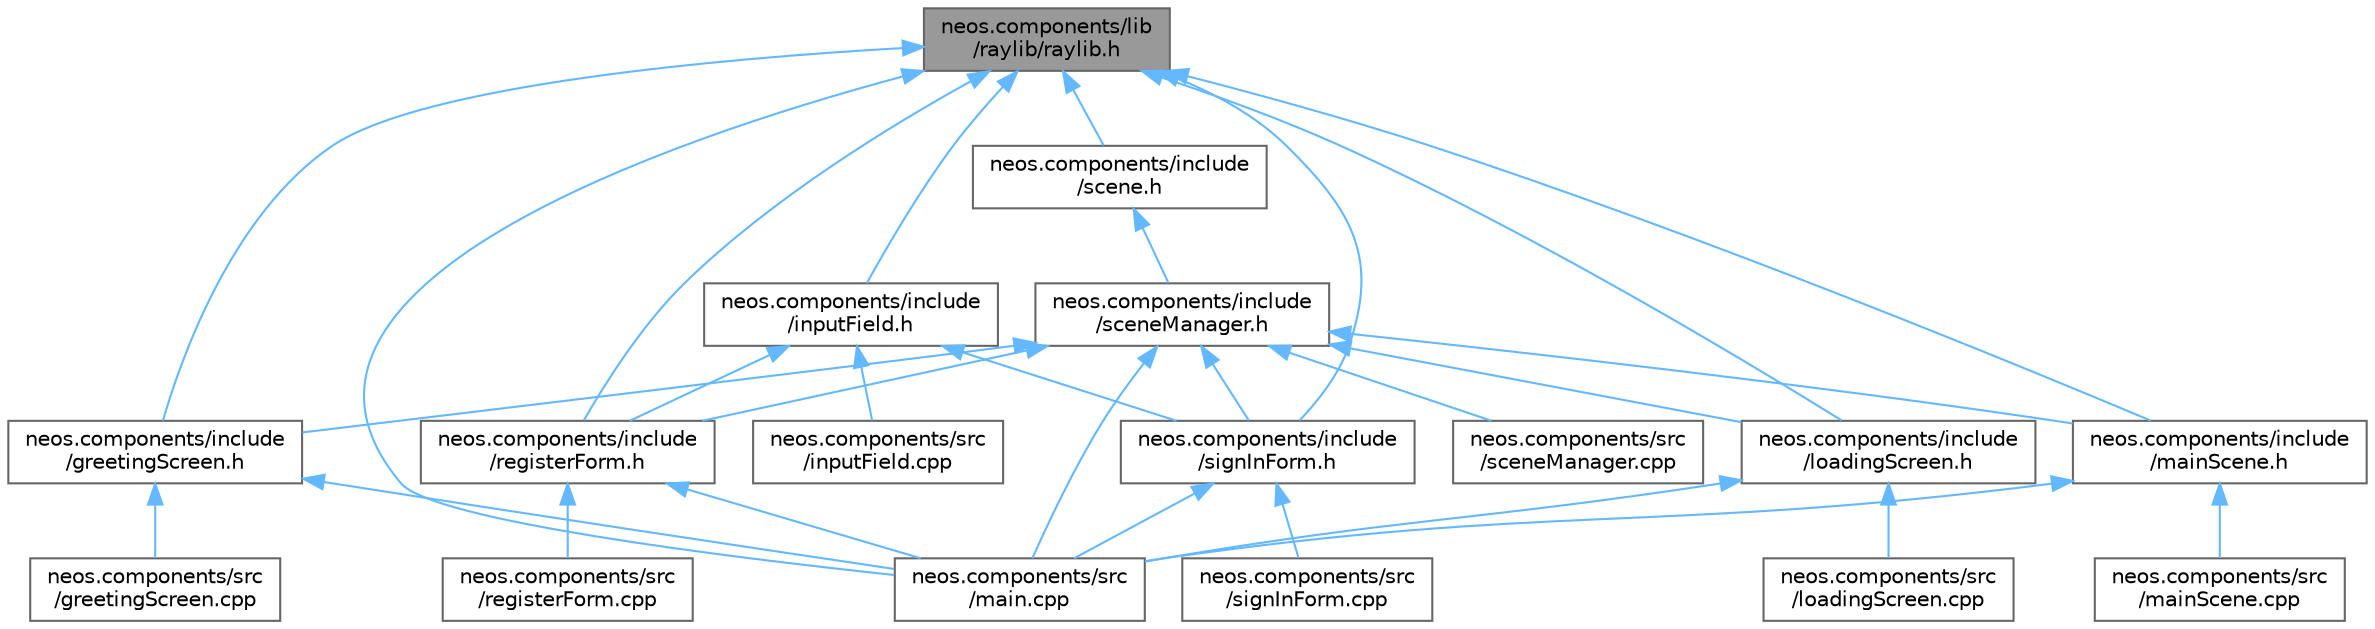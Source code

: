 digraph "neos.components/lib/raylib/raylib.h"
{
 // INTERACTIVE_SVG=YES
 // LATEX_PDF_SIZE
  bgcolor="transparent";
  edge [fontname=Helvetica,fontsize=10,labelfontname=Helvetica,labelfontsize=10];
  node [fontname=Helvetica,fontsize=10,shape=box,height=0.2,width=0.4];
  Node1 [label="neos.components/lib\l/raylib/raylib.h",height=0.2,width=0.4,color="gray40", fillcolor="grey60", style="filled", fontcolor="black",tooltip=" "];
  Node1 -> Node2 [dir="back",color="steelblue1",style="solid"];
  Node2 [label="neos.components/include\l/greetingScreen.h",height=0.2,width=0.4,color="grey40", fillcolor="white", style="filled",URL="$greeting_screen_8h.html",tooltip=" "];
  Node2 -> Node3 [dir="back",color="steelblue1",style="solid"];
  Node3 [label="neos.components/src\l/greetingScreen.cpp",height=0.2,width=0.4,color="grey40", fillcolor="white", style="filled",URL="$greeting_screen_8cpp.html",tooltip=" "];
  Node2 -> Node4 [dir="back",color="steelblue1",style="solid"];
  Node4 [label="neos.components/src\l/main.cpp",height=0.2,width=0.4,color="grey40", fillcolor="white", style="filled",URL="$main_8cpp.html",tooltip=" "];
  Node1 -> Node5 [dir="back",color="steelblue1",style="solid"];
  Node5 [label="neos.components/include\l/inputField.h",height=0.2,width=0.4,color="grey40", fillcolor="white", style="filled",URL="$input_field_8h.html",tooltip=" "];
  Node5 -> Node6 [dir="back",color="steelblue1",style="solid"];
  Node6 [label="neos.components/include\l/registerForm.h",height=0.2,width=0.4,color="grey40", fillcolor="white", style="filled",URL="$register_form_8h.html",tooltip=" "];
  Node6 -> Node4 [dir="back",color="steelblue1",style="solid"];
  Node6 -> Node7 [dir="back",color="steelblue1",style="solid"];
  Node7 [label="neos.components/src\l/registerForm.cpp",height=0.2,width=0.4,color="grey40", fillcolor="white", style="filled",URL="$register_form_8cpp.html",tooltip=" "];
  Node5 -> Node8 [dir="back",color="steelblue1",style="solid"];
  Node8 [label="neos.components/include\l/signInForm.h",height=0.2,width=0.4,color="grey40", fillcolor="white", style="filled",URL="$sign_in_form_8h.html",tooltip=" "];
  Node8 -> Node4 [dir="back",color="steelblue1",style="solid"];
  Node8 -> Node9 [dir="back",color="steelblue1",style="solid"];
  Node9 [label="neos.components/src\l/signInForm.cpp",height=0.2,width=0.4,color="grey40", fillcolor="white", style="filled",URL="$sign_in_form_8cpp.html",tooltip=" "];
  Node5 -> Node10 [dir="back",color="steelblue1",style="solid"];
  Node10 [label="neos.components/src\l/inputField.cpp",height=0.2,width=0.4,color="grey40", fillcolor="white", style="filled",URL="$input_field_8cpp.html",tooltip=" "];
  Node1 -> Node11 [dir="back",color="steelblue1",style="solid"];
  Node11 [label="neos.components/include\l/loadingScreen.h",height=0.2,width=0.4,color="grey40", fillcolor="white", style="filled",URL="$loading_screen_8h.html",tooltip=" "];
  Node11 -> Node12 [dir="back",color="steelblue1",style="solid"];
  Node12 [label="neos.components/src\l/loadingScreen.cpp",height=0.2,width=0.4,color="grey40", fillcolor="white", style="filled",URL="$loading_screen_8cpp.html",tooltip=" "];
  Node11 -> Node4 [dir="back",color="steelblue1",style="solid"];
  Node1 -> Node13 [dir="back",color="steelblue1",style="solid"];
  Node13 [label="neos.components/include\l/mainScene.h",height=0.2,width=0.4,color="grey40", fillcolor="white", style="filled",URL="$main_scene_8h.html",tooltip=" "];
  Node13 -> Node4 [dir="back",color="steelblue1",style="solid"];
  Node13 -> Node14 [dir="back",color="steelblue1",style="solid"];
  Node14 [label="neos.components/src\l/mainScene.cpp",height=0.2,width=0.4,color="grey40", fillcolor="white", style="filled",URL="$main_scene_8cpp.html",tooltip=" "];
  Node1 -> Node6 [dir="back",color="steelblue1",style="solid"];
  Node1 -> Node15 [dir="back",color="steelblue1",style="solid"];
  Node15 [label="neos.components/include\l/scene.h",height=0.2,width=0.4,color="grey40", fillcolor="white", style="filled",URL="$scene_8h.html",tooltip=" "];
  Node15 -> Node16 [dir="back",color="steelblue1",style="solid"];
  Node16 [label="neos.components/include\l/sceneManager.h",height=0.2,width=0.4,color="grey40", fillcolor="white", style="filled",URL="$scene_manager_8h.html",tooltip=" "];
  Node16 -> Node2 [dir="back",color="steelblue1",style="solid"];
  Node16 -> Node11 [dir="back",color="steelblue1",style="solid"];
  Node16 -> Node13 [dir="back",color="steelblue1",style="solid"];
  Node16 -> Node6 [dir="back",color="steelblue1",style="solid"];
  Node16 -> Node8 [dir="back",color="steelblue1",style="solid"];
  Node16 -> Node4 [dir="back",color="steelblue1",style="solid"];
  Node16 -> Node17 [dir="back",color="steelblue1",style="solid"];
  Node17 [label="neos.components/src\l/sceneManager.cpp",height=0.2,width=0.4,color="grey40", fillcolor="white", style="filled",URL="$scene_manager_8cpp.html",tooltip=" "];
  Node1 -> Node8 [dir="back",color="steelblue1",style="solid"];
  Node1 -> Node4 [dir="back",color="steelblue1",style="solid"];
}
